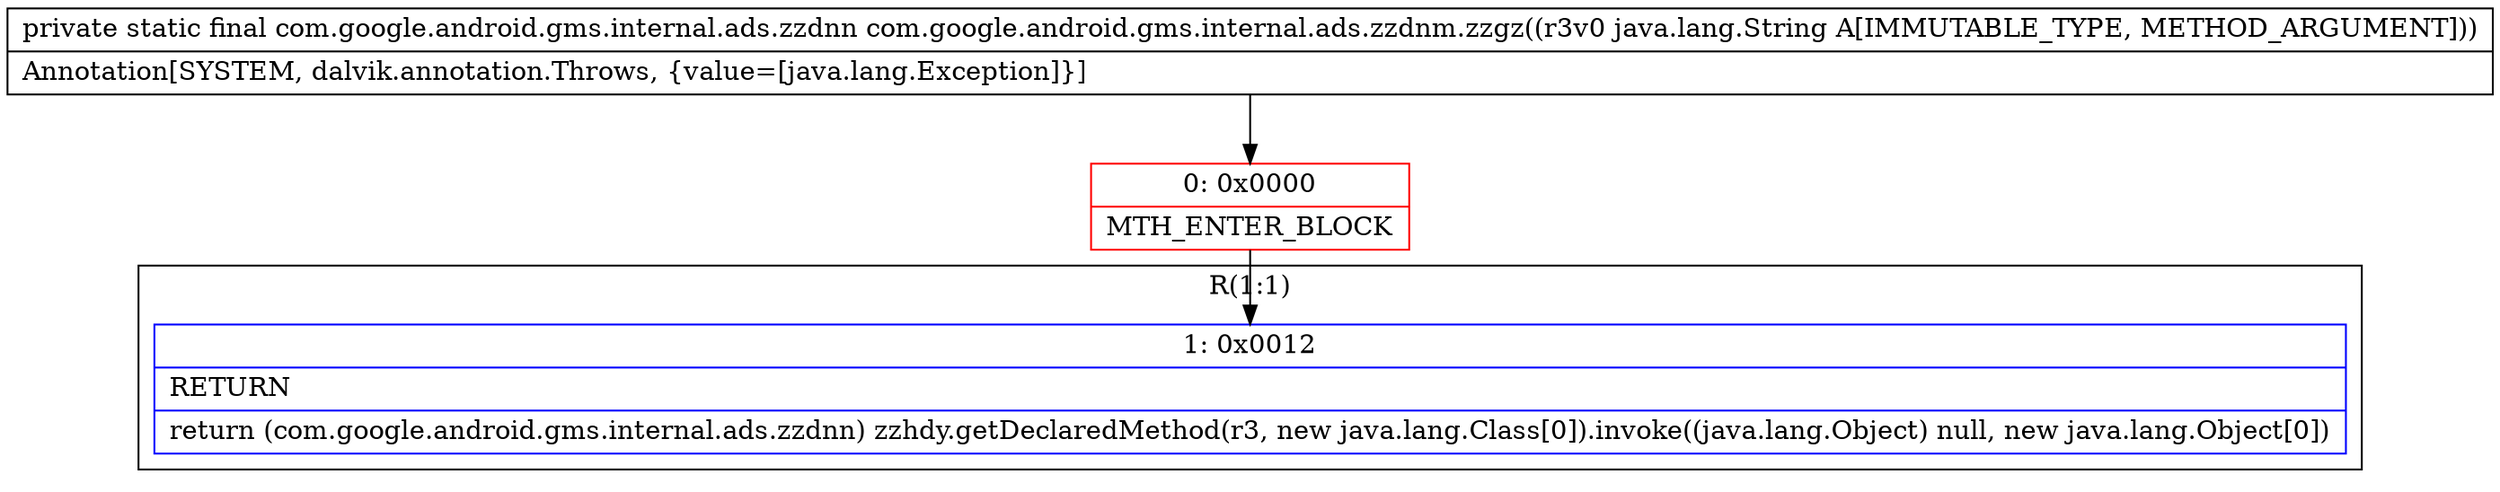 digraph "CFG forcom.google.android.gms.internal.ads.zzdnm.zzgz(Ljava\/lang\/String;)Lcom\/google\/android\/gms\/internal\/ads\/zzdnn;" {
subgraph cluster_Region_2122828883 {
label = "R(1:1)";
node [shape=record,color=blue];
Node_1 [shape=record,label="{1\:\ 0x0012|RETURN\l|return (com.google.android.gms.internal.ads.zzdnn) zzhdy.getDeclaredMethod(r3, new java.lang.Class[0]).invoke((java.lang.Object) null, new java.lang.Object[0])\l}"];
}
Node_0 [shape=record,color=red,label="{0\:\ 0x0000|MTH_ENTER_BLOCK\l}"];
MethodNode[shape=record,label="{private static final com.google.android.gms.internal.ads.zzdnn com.google.android.gms.internal.ads.zzdnm.zzgz((r3v0 java.lang.String A[IMMUTABLE_TYPE, METHOD_ARGUMENT]))  | Annotation[SYSTEM, dalvik.annotation.Throws, \{value=[java.lang.Exception]\}]\l}"];
MethodNode -> Node_0;
Node_0 -> Node_1;
}

